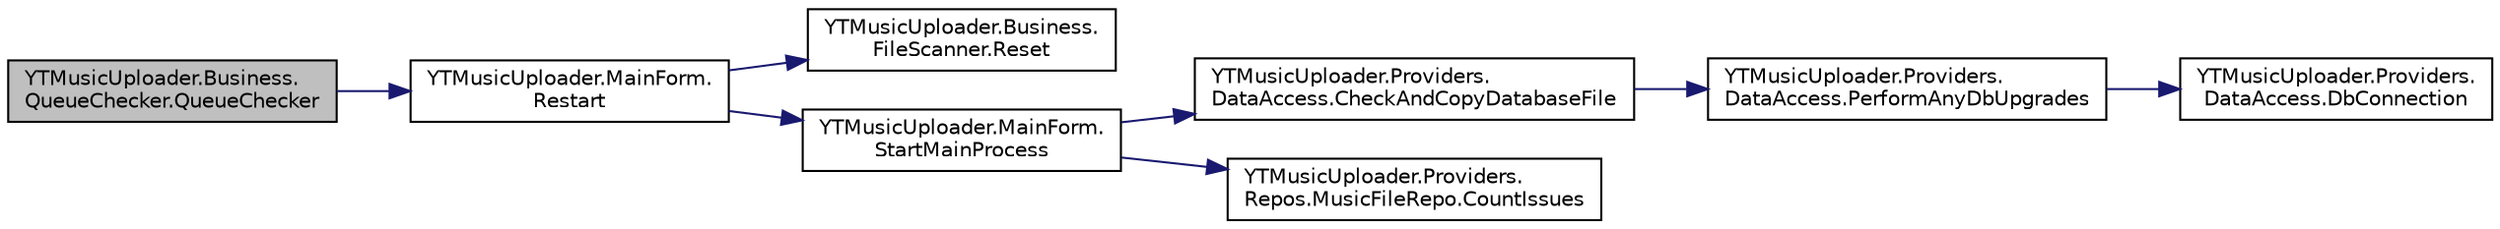 digraph "YTMusicUploader.Business.QueueChecker.QueueChecker"
{
 // LATEX_PDF_SIZE
  edge [fontname="Helvetica",fontsize="10",labelfontname="Helvetica",labelfontsize="10"];
  node [fontname="Helvetica",fontsize="10",shape=record];
  rankdir="LR";
  Node1 [label="YTMusicUploader.Business.\lQueueChecker.QueueChecker",height=0.2,width=0.4,color="black", fillcolor="grey75", style="filled", fontcolor="black",tooltip=" "];
  Node1 -> Node2 [color="midnightblue",fontsize="10",style="solid",fontname="Helvetica"];
  Node2 [label="YTMusicUploader.MainForm.\lRestart",height=0.2,width=0.4,color="black", fillcolor="white", style="filled",URL="$d0/d66/class_y_t_music_uploader_1_1_main_form.html#ad49bcebfe92cf336cecefee2c73a1883",tooltip=" "];
  Node2 -> Node3 [color="midnightblue",fontsize="10",style="solid",fontname="Helvetica"];
  Node3 [label="YTMusicUploader.Business.\lFileScanner.Reset",height=0.2,width=0.4,color="black", fillcolor="white", style="filled",URL="$dd/d94/class_y_t_music_uploader_1_1_business_1_1_file_scanner.html#aca7c721e5249d14720bd65ac83b593f4",tooltip="Resets the properties, such as discovered file, current music files and hashes"];
  Node2 -> Node4 [color="midnightblue",fontsize="10",style="solid",fontname="Helvetica"];
  Node4 [label="YTMusicUploader.MainForm.\lStartMainProcess",height=0.2,width=0.4,color="black", fillcolor="white", style="filled",URL="$d0/d66/class_y_t_music_uploader_1_1_main_form.html#ae262cc9d9873fca34d4a8d275b62d723",tooltip=" "];
  Node4 -> Node5 [color="midnightblue",fontsize="10",style="solid",fontname="Helvetica"];
  Node5 [label="YTMusicUploader.Providers.\lDataAccess.CheckAndCopyDatabaseFile",height=0.2,width=0.4,color="black", fillcolor="white", style="filled",URL="$d7/d1f/class_y_t_music_uploader_1_1_providers_1_1_data_access.html#a0f9bb7c069a72090c6f86048509fa343",tooltip="Checks if the database file is present in the users AppData path. If it's not present it will copy ov..."];
  Node5 -> Node6 [color="midnightblue",fontsize="10",style="solid",fontname="Helvetica"];
  Node6 [label="YTMusicUploader.Providers.\lDataAccess.PerformAnyDbUpgrades",height=0.2,width=0.4,color="black", fillcolor="white", style="filled",URL="$d7/d1f/class_y_t_music_uploader_1_1_providers_1_1_data_access.html#a777fee8af9abfbafeb10f09327101e08",tooltip="Runs on form load to ensure the database schema is at the latest version following an application upg..."];
  Node6 -> Node7 [color="midnightblue",fontsize="10",style="solid",fontname="Helvetica"];
  Node7 [label="YTMusicUploader.Providers.\lDataAccess.DbConnection",height=0.2,width=0.4,color="black", fillcolor="white", style="filled",URL="$d7/d1f/class_y_t_music_uploader_1_1_providers_1_1_data_access.html#a282db1993d3e890ff819c1afd3e14114",tooltip="Create an SQLite connection to the database file in the users AppData path"];
  Node4 -> Node8 [color="midnightblue",fontsize="10",style="solid",fontname="Helvetica"];
  Node8 [label="YTMusicUploader.Providers.\lRepos.MusicFileRepo.CountIssues",height=0.2,width=0.4,color="black", fillcolor="white", style="filled",URL="$d1/d9d/class_y_t_music_uploader_1_1_providers_1_1_repos_1_1_music_file_repo.html#a799073d452dba59c8412e483f124eb73",tooltip="Count all non-removed Music File entries that have upload errors"];
}
